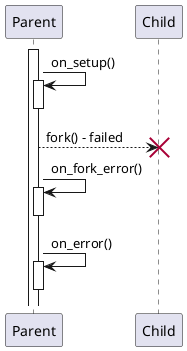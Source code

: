 @startuml
participant Parent
participant Child

activate Parent
Parent -> Parent : on_setup()
activate Parent
deactivate Parent

Parent --> Child : fork() - failed
destroy Child

Parent -> Parent : on_fork_error()
activate Parent
deactivate Parent

Parent -> Parent : on_error()
activate Parent
deactivate Parent

@enduml